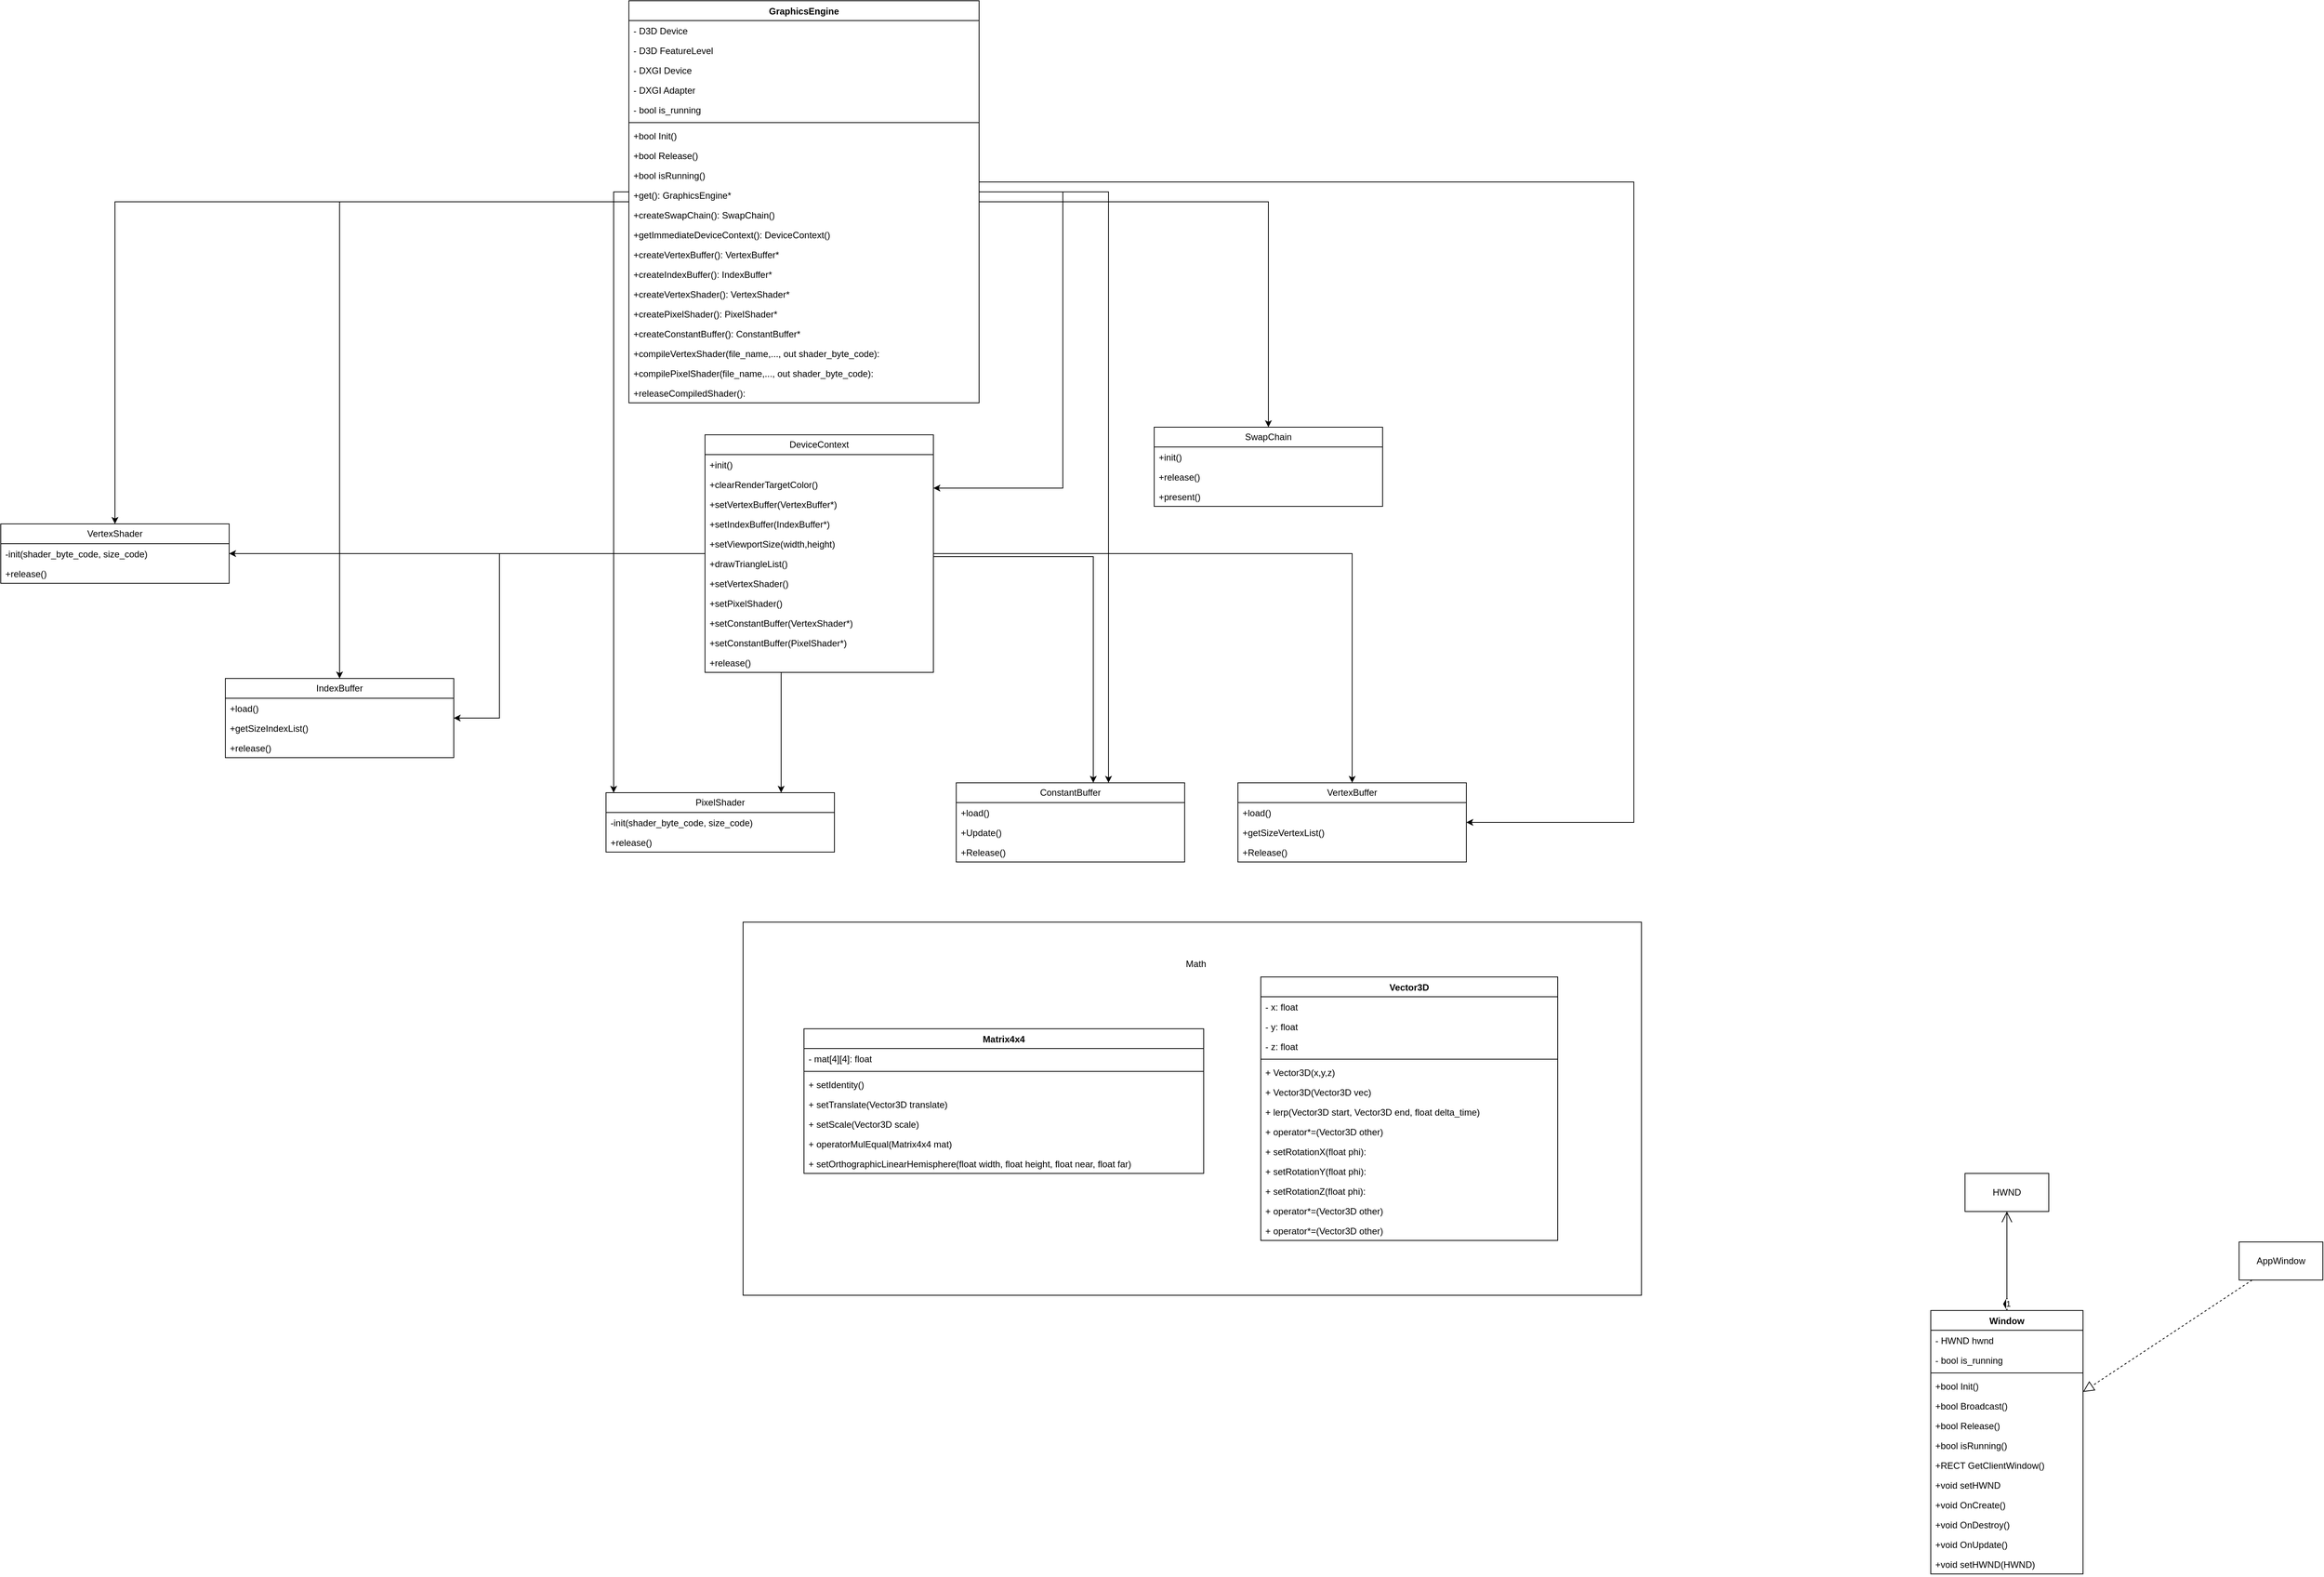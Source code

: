 <mxfile version="21.7.2" type="device">
  <diagram name="Page-1" id="yg1UOhHMfB_ScHXUUcJH">
    <mxGraphModel dx="2525" dy="1938" grid="1" gridSize="10" guides="1" tooltips="1" connect="1" arrows="1" fold="1" page="1" pageScale="1" pageWidth="850" pageHeight="1100" math="0" shadow="0">
      <root>
        <mxCell id="0" />
        <mxCell id="1" parent="0" />
        <mxCell id="bQHfDFO3GR3bAwzlNW8e-2" value="Window" style="swimlane;fontStyle=1;align=center;verticalAlign=top;childLayout=stackLayout;horizontal=1;startSize=26;horizontalStack=0;resizeParent=1;resizeParentMax=0;resizeLast=0;collapsible=1;marginBottom=0;whiteSpace=wrap;html=1;" parent="1" vertex="1">
          <mxGeometry x="1960" y="740" width="200" height="346" as="geometry" />
        </mxCell>
        <mxCell id="bQHfDFO3GR3bAwzlNW8e-3" value="- HWND hwnd" style="text;strokeColor=none;fillColor=none;align=left;verticalAlign=top;spacingLeft=4;spacingRight=4;overflow=hidden;rotatable=0;points=[[0,0.5],[1,0.5]];portConstraint=eastwest;whiteSpace=wrap;html=1;" parent="bQHfDFO3GR3bAwzlNW8e-2" vertex="1">
          <mxGeometry y="26" width="200" height="26" as="geometry" />
        </mxCell>
        <mxCell id="bQHfDFO3GR3bAwzlNW8e-7" value="- bool is_running" style="text;strokeColor=none;fillColor=none;align=left;verticalAlign=top;spacingLeft=4;spacingRight=4;overflow=hidden;rotatable=0;points=[[0,0.5],[1,0.5]];portConstraint=eastwest;whiteSpace=wrap;html=1;" parent="bQHfDFO3GR3bAwzlNW8e-2" vertex="1">
          <mxGeometry y="52" width="200" height="26" as="geometry" />
        </mxCell>
        <mxCell id="bQHfDFO3GR3bAwzlNW8e-4" value="" style="line;strokeWidth=1;fillColor=none;align=left;verticalAlign=middle;spacingTop=-1;spacingLeft=3;spacingRight=3;rotatable=0;labelPosition=right;points=[];portConstraint=eastwest;strokeColor=inherit;" parent="bQHfDFO3GR3bAwzlNW8e-2" vertex="1">
          <mxGeometry y="78" width="200" height="8" as="geometry" />
        </mxCell>
        <mxCell id="bQHfDFO3GR3bAwzlNW8e-5" value="+bool Init()" style="text;strokeColor=none;fillColor=none;align=left;verticalAlign=top;spacingLeft=4;spacingRight=4;overflow=hidden;rotatable=0;points=[[0,0.5],[1,0.5]];portConstraint=eastwest;whiteSpace=wrap;html=1;" parent="bQHfDFO3GR3bAwzlNW8e-2" vertex="1">
          <mxGeometry y="86" width="200" height="26" as="geometry" />
        </mxCell>
        <mxCell id="bQHfDFO3GR3bAwzlNW8e-9" value="+bool Broadcast()" style="text;strokeColor=none;fillColor=none;align=left;verticalAlign=top;spacingLeft=4;spacingRight=4;overflow=hidden;rotatable=0;points=[[0,0.5],[1,0.5]];portConstraint=eastwest;whiteSpace=wrap;html=1;" parent="bQHfDFO3GR3bAwzlNW8e-2" vertex="1">
          <mxGeometry y="112" width="200" height="26" as="geometry" />
        </mxCell>
        <mxCell id="bQHfDFO3GR3bAwzlNW8e-10" value="+bool Release()" style="text;strokeColor=none;fillColor=none;align=left;verticalAlign=top;spacingLeft=4;spacingRight=4;overflow=hidden;rotatable=0;points=[[0,0.5],[1,0.5]];portConstraint=eastwest;whiteSpace=wrap;html=1;" parent="bQHfDFO3GR3bAwzlNW8e-2" vertex="1">
          <mxGeometry y="138" width="200" height="26" as="geometry" />
        </mxCell>
        <mxCell id="bQHfDFO3GR3bAwzlNW8e-11" value="+bool isRunning()" style="text;strokeColor=none;fillColor=none;align=left;verticalAlign=top;spacingLeft=4;spacingRight=4;overflow=hidden;rotatable=0;points=[[0,0.5],[1,0.5]];portConstraint=eastwest;whiteSpace=wrap;html=1;" parent="bQHfDFO3GR3bAwzlNW8e-2" vertex="1">
          <mxGeometry y="164" width="200" height="26" as="geometry" />
        </mxCell>
        <mxCell id="bQHfDFO3GR3bAwzlNW8e-12" value="+RECT GetClientWindow()" style="text;strokeColor=none;fillColor=none;align=left;verticalAlign=top;spacingLeft=4;spacingRight=4;overflow=hidden;rotatable=0;points=[[0,0.5],[1,0.5]];portConstraint=eastwest;whiteSpace=wrap;html=1;" parent="bQHfDFO3GR3bAwzlNW8e-2" vertex="1">
          <mxGeometry y="190" width="200" height="26" as="geometry" />
        </mxCell>
        <mxCell id="bQHfDFO3GR3bAwzlNW8e-17" value="+void setHWND" style="text;strokeColor=none;fillColor=none;align=left;verticalAlign=top;spacingLeft=4;spacingRight=4;overflow=hidden;rotatable=0;points=[[0,0.5],[1,0.5]];portConstraint=eastwest;whiteSpace=wrap;html=1;" parent="bQHfDFO3GR3bAwzlNW8e-2" vertex="1">
          <mxGeometry y="216" width="200" height="26" as="geometry" />
        </mxCell>
        <mxCell id="bQHfDFO3GR3bAwzlNW8e-18" value="+void OnCreate()" style="text;strokeColor=none;fillColor=none;align=left;verticalAlign=top;spacingLeft=4;spacingRight=4;overflow=hidden;rotatable=0;points=[[0,0.5],[1,0.5]];portConstraint=eastwest;whiteSpace=wrap;html=1;" parent="bQHfDFO3GR3bAwzlNW8e-2" vertex="1">
          <mxGeometry y="242" width="200" height="26" as="geometry" />
        </mxCell>
        <mxCell id="bQHfDFO3GR3bAwzlNW8e-19" value="+void OnDestroy()" style="text;strokeColor=none;fillColor=none;align=left;verticalAlign=top;spacingLeft=4;spacingRight=4;overflow=hidden;rotatable=0;points=[[0,0.5],[1,0.5]];portConstraint=eastwest;whiteSpace=wrap;html=1;" parent="bQHfDFO3GR3bAwzlNW8e-2" vertex="1">
          <mxGeometry y="268" width="200" height="26" as="geometry" />
        </mxCell>
        <mxCell id="bQHfDFO3GR3bAwzlNW8e-20" value="+void OnUpdate()" style="text;strokeColor=none;fillColor=none;align=left;verticalAlign=top;spacingLeft=4;spacingRight=4;overflow=hidden;rotatable=0;points=[[0,0.5],[1,0.5]];portConstraint=eastwest;whiteSpace=wrap;html=1;" parent="bQHfDFO3GR3bAwzlNW8e-2" vertex="1">
          <mxGeometry y="294" width="200" height="26" as="geometry" />
        </mxCell>
        <mxCell id="bQHfDFO3GR3bAwzlNW8e-21" value="+void setHWND(HWND)" style="text;strokeColor=none;fillColor=none;align=left;verticalAlign=top;spacingLeft=4;spacingRight=4;overflow=hidden;rotatable=0;points=[[0,0.5],[1,0.5]];portConstraint=eastwest;whiteSpace=wrap;html=1;" parent="bQHfDFO3GR3bAwzlNW8e-2" vertex="1">
          <mxGeometry y="320" width="200" height="26" as="geometry" />
        </mxCell>
        <mxCell id="bQHfDFO3GR3bAwzlNW8e-22" value="HWND" style="html=1;whiteSpace=wrap;" parent="1" vertex="1">
          <mxGeometry x="2005" y="560" width="110" height="50" as="geometry" />
        </mxCell>
        <mxCell id="bQHfDFO3GR3bAwzlNW8e-24" value="1" style="endArrow=open;html=1;endSize=12;startArrow=diamondThin;startSize=14;startFill=1;edgeStyle=orthogonalEdgeStyle;align=left;verticalAlign=bottom;rounded=0;" parent="1" source="bQHfDFO3GR3bAwzlNW8e-2" target="bQHfDFO3GR3bAwzlNW8e-22" edge="1">
          <mxGeometry x="-1" y="3" relative="1" as="geometry">
            <mxPoint x="2110" y="1050" as="sourcePoint" />
            <mxPoint x="2270" y="1050" as="targetPoint" />
          </mxGeometry>
        </mxCell>
        <mxCell id="bQHfDFO3GR3bAwzlNW8e-25" value="AppWindow" style="html=1;whiteSpace=wrap;" parent="1" vertex="1">
          <mxGeometry x="2365" y="650" width="110" height="50" as="geometry" />
        </mxCell>
        <mxCell id="bQHfDFO3GR3bAwzlNW8e-26" value="" style="endArrow=block;dashed=1;endFill=0;endSize=12;html=1;rounded=0;" parent="1" source="bQHfDFO3GR3bAwzlNW8e-25" target="bQHfDFO3GR3bAwzlNW8e-2" edge="1">
          <mxGeometry width="160" relative="1" as="geometry">
            <mxPoint x="2030" y="1290" as="sourcePoint" />
            <mxPoint x="2190" y="1290" as="targetPoint" />
          </mxGeometry>
        </mxCell>
        <mxCell id="brOng0sfEjW7ek24EhCo-12" style="edgeStyle=orthogonalEdgeStyle;rounded=0;orthogonalLoop=1;jettySize=auto;html=1;" parent="1" source="bQHfDFO3GR3bAwzlNW8e-28" target="brOng0sfEjW7ek24EhCo-1" edge="1">
          <mxGeometry relative="1" as="geometry" />
        </mxCell>
        <mxCell id="sc2AI7lZrGjqT5ZqGcDs-10" style="edgeStyle=orthogonalEdgeStyle;rounded=0;orthogonalLoop=1;jettySize=auto;html=1;" parent="1" source="bQHfDFO3GR3bAwzlNW8e-28" target="sc2AI7lZrGjqT5ZqGcDs-2" edge="1">
          <mxGeometry relative="1" as="geometry">
            <Array as="points">
              <mxPoint x="230" y="-729" />
              <mxPoint x="230" y="99" />
            </Array>
          </mxGeometry>
        </mxCell>
        <mxCell id="oByZ-U0W49t-6vgpD6-_-10" style="edgeStyle=orthogonalEdgeStyle;rounded=0;orthogonalLoop=1;jettySize=auto;html=1;" parent="1" source="bQHfDFO3GR3bAwzlNW8e-28" target="oByZ-U0W49t-6vgpD6-_-1" edge="1">
          <mxGeometry relative="1" as="geometry">
            <Array as="points">
              <mxPoint x="880" y="-729" />
            </Array>
          </mxGeometry>
        </mxCell>
        <mxCell id="liAryn7tCuUiRiK10_9O-9" style="edgeStyle=orthogonalEdgeStyle;rounded=0;orthogonalLoop=1;jettySize=auto;html=1;" edge="1" parent="1" source="bQHfDFO3GR3bAwzlNW8e-28" target="liAryn7tCuUiRiK10_9O-3">
          <mxGeometry relative="1" as="geometry" />
        </mxCell>
        <mxCell id="bQHfDFO3GR3bAwzlNW8e-28" value="GraphicsEngine" style="swimlane;fontStyle=1;align=center;verticalAlign=top;childLayout=stackLayout;horizontal=1;startSize=26;horizontalStack=0;resizeParent=1;resizeParentMax=0;resizeLast=0;collapsible=1;marginBottom=0;whiteSpace=wrap;html=1;" parent="1" vertex="1">
          <mxGeometry x="250" y="-980" width="460" height="528" as="geometry" />
        </mxCell>
        <mxCell id="bQHfDFO3GR3bAwzlNW8e-29" value="- D3D Device" style="text;strokeColor=none;fillColor=none;align=left;verticalAlign=top;spacingLeft=4;spacingRight=4;overflow=hidden;rotatable=0;points=[[0,0.5],[1,0.5]];portConstraint=eastwest;whiteSpace=wrap;html=1;" parent="bQHfDFO3GR3bAwzlNW8e-28" vertex="1">
          <mxGeometry y="26" width="460" height="26" as="geometry" />
        </mxCell>
        <mxCell id="bQHfDFO3GR3bAwzlNW8e-42" value="- D3D FeatureLevel" style="text;strokeColor=none;fillColor=none;align=left;verticalAlign=top;spacingLeft=4;spacingRight=4;overflow=hidden;rotatable=0;points=[[0,0.5],[1,0.5]];portConstraint=eastwest;whiteSpace=wrap;html=1;" parent="bQHfDFO3GR3bAwzlNW8e-28" vertex="1">
          <mxGeometry y="52" width="460" height="26" as="geometry" />
        </mxCell>
        <mxCell id="bQHfDFO3GR3bAwzlNW8e-43" value="- DXGI Device" style="text;strokeColor=none;fillColor=none;align=left;verticalAlign=top;spacingLeft=4;spacingRight=4;overflow=hidden;rotatable=0;points=[[0,0.5],[1,0.5]];portConstraint=eastwest;whiteSpace=wrap;html=1;" parent="bQHfDFO3GR3bAwzlNW8e-28" vertex="1">
          <mxGeometry y="78" width="460" height="26" as="geometry" />
        </mxCell>
        <mxCell id="bQHfDFO3GR3bAwzlNW8e-44" value="- DXGI Adapter" style="text;strokeColor=none;fillColor=none;align=left;verticalAlign=top;spacingLeft=4;spacingRight=4;overflow=hidden;rotatable=0;points=[[0,0.5],[1,0.5]];portConstraint=eastwest;whiteSpace=wrap;html=1;" parent="bQHfDFO3GR3bAwzlNW8e-28" vertex="1">
          <mxGeometry y="104" width="460" height="26" as="geometry" />
        </mxCell>
        <mxCell id="bQHfDFO3GR3bAwzlNW8e-30" value="- bool is_running" style="text;strokeColor=none;fillColor=none;align=left;verticalAlign=top;spacingLeft=4;spacingRight=4;overflow=hidden;rotatable=0;points=[[0,0.5],[1,0.5]];portConstraint=eastwest;whiteSpace=wrap;html=1;" parent="bQHfDFO3GR3bAwzlNW8e-28" vertex="1">
          <mxGeometry y="130" width="460" height="26" as="geometry" />
        </mxCell>
        <mxCell id="bQHfDFO3GR3bAwzlNW8e-31" value="" style="line;strokeWidth=1;fillColor=none;align=left;verticalAlign=middle;spacingTop=-1;spacingLeft=3;spacingRight=3;rotatable=0;labelPosition=right;points=[];portConstraint=eastwest;strokeColor=inherit;" parent="bQHfDFO3GR3bAwzlNW8e-28" vertex="1">
          <mxGeometry y="156" width="460" height="8" as="geometry" />
        </mxCell>
        <mxCell id="bQHfDFO3GR3bAwzlNW8e-32" value="+bool Init()" style="text;strokeColor=none;fillColor=none;align=left;verticalAlign=top;spacingLeft=4;spacingRight=4;overflow=hidden;rotatable=0;points=[[0,0.5],[1,0.5]];portConstraint=eastwest;whiteSpace=wrap;html=1;" parent="bQHfDFO3GR3bAwzlNW8e-28" vertex="1">
          <mxGeometry y="164" width="460" height="26" as="geometry" />
        </mxCell>
        <mxCell id="bQHfDFO3GR3bAwzlNW8e-34" value="+bool Release()" style="text;strokeColor=none;fillColor=none;align=left;verticalAlign=top;spacingLeft=4;spacingRight=4;overflow=hidden;rotatable=0;points=[[0,0.5],[1,0.5]];portConstraint=eastwest;whiteSpace=wrap;html=1;" parent="bQHfDFO3GR3bAwzlNW8e-28" vertex="1">
          <mxGeometry y="190" width="460" height="26" as="geometry" />
        </mxCell>
        <mxCell id="bQHfDFO3GR3bAwzlNW8e-35" value="+bool isRunning()" style="text;strokeColor=none;fillColor=none;align=left;verticalAlign=top;spacingLeft=4;spacingRight=4;overflow=hidden;rotatable=0;points=[[0,0.5],[1,0.5]];portConstraint=eastwest;whiteSpace=wrap;html=1;" parent="bQHfDFO3GR3bAwzlNW8e-28" vertex="1">
          <mxGeometry y="216" width="460" height="26" as="geometry" />
        </mxCell>
        <mxCell id="bQHfDFO3GR3bAwzlNW8e-41" value="+get(): GraphicsEngine*" style="text;strokeColor=none;fillColor=none;align=left;verticalAlign=top;spacingLeft=4;spacingRight=4;overflow=hidden;rotatable=0;points=[[0,0.5],[1,0.5]];portConstraint=eastwest;whiteSpace=wrap;html=1;" parent="bQHfDFO3GR3bAwzlNW8e-28" vertex="1">
          <mxGeometry y="242" width="460" height="26" as="geometry" />
        </mxCell>
        <mxCell id="MTE2eQ_Hpy6BB3zy3P57-1" value="+createSwapChain(): SwapChain()" style="text;strokeColor=none;fillColor=none;align=left;verticalAlign=top;spacingLeft=4;spacingRight=4;overflow=hidden;rotatable=0;points=[[0,0.5],[1,0.5]];portConstraint=eastwest;whiteSpace=wrap;html=1;" parent="bQHfDFO3GR3bAwzlNW8e-28" vertex="1">
          <mxGeometry y="268" width="460" height="26" as="geometry" />
        </mxCell>
        <mxCell id="MTE2eQ_Hpy6BB3zy3P57-11" value="+getImmediateDeviceContext(): DeviceContext()" style="text;strokeColor=none;fillColor=none;align=left;verticalAlign=top;spacingLeft=4;spacingRight=4;overflow=hidden;rotatable=0;points=[[0,0.5],[1,0.5]];portConstraint=eastwest;whiteSpace=wrap;html=1;" parent="bQHfDFO3GR3bAwzlNW8e-28" vertex="1">
          <mxGeometry y="294" width="460" height="26" as="geometry" />
        </mxCell>
        <mxCell id="MTE2eQ_Hpy6BB3zy3P57-18" value="+createVertexBuffer(): VertexBuffer*" style="text;strokeColor=none;fillColor=none;align=left;verticalAlign=top;spacingLeft=4;spacingRight=4;overflow=hidden;rotatable=0;points=[[0,0.5],[1,0.5]];portConstraint=eastwest;whiteSpace=wrap;html=1;" parent="bQHfDFO3GR3bAwzlNW8e-28" vertex="1">
          <mxGeometry y="320" width="460" height="26" as="geometry" />
        </mxCell>
        <mxCell id="liAryn7tCuUiRiK10_9O-8" value="+createIndexBuffer(): IndexBuffer*" style="text;strokeColor=none;fillColor=none;align=left;verticalAlign=top;spacingLeft=4;spacingRight=4;overflow=hidden;rotatable=0;points=[[0,0.5],[1,0.5]];portConstraint=eastwest;whiteSpace=wrap;html=1;" vertex="1" parent="bQHfDFO3GR3bAwzlNW8e-28">
          <mxGeometry y="346" width="460" height="26" as="geometry" />
        </mxCell>
        <mxCell id="brOng0sfEjW7ek24EhCo-8" value="+createVertexShader(): VertexShader*" style="text;strokeColor=none;fillColor=none;align=left;verticalAlign=top;spacingLeft=4;spacingRight=4;overflow=hidden;rotatable=0;points=[[0,0.5],[1,0.5]];portConstraint=eastwest;whiteSpace=wrap;html=1;" parent="bQHfDFO3GR3bAwzlNW8e-28" vertex="1">
          <mxGeometry y="372" width="460" height="26" as="geometry" />
        </mxCell>
        <mxCell id="sc2AI7lZrGjqT5ZqGcDs-5" value="+createPixelShader(): PixelShader*" style="text;strokeColor=none;fillColor=none;align=left;verticalAlign=top;spacingLeft=4;spacingRight=4;overflow=hidden;rotatable=0;points=[[0,0.5],[1,0.5]];portConstraint=eastwest;whiteSpace=wrap;html=1;" parent="bQHfDFO3GR3bAwzlNW8e-28" vertex="1">
          <mxGeometry y="398" width="460" height="26" as="geometry" />
        </mxCell>
        <mxCell id="oByZ-U0W49t-6vgpD6-_-8" value="+createConstantBuffer(): ConstantBuffer*" style="text;strokeColor=none;fillColor=none;align=left;verticalAlign=top;spacingLeft=4;spacingRight=4;overflow=hidden;rotatable=0;points=[[0,0.5],[1,0.5]];portConstraint=eastwest;whiteSpace=wrap;html=1;" parent="bQHfDFO3GR3bAwzlNW8e-28" vertex="1">
          <mxGeometry y="424" width="460" height="26" as="geometry" />
        </mxCell>
        <mxCell id="brOng0sfEjW7ek24EhCo-9" value="+compileVertexShader(file_name,..., out shader_byte_code):&amp;nbsp;" style="text;strokeColor=none;fillColor=none;align=left;verticalAlign=top;spacingLeft=4;spacingRight=4;overflow=hidden;rotatable=0;points=[[0,0.5],[1,0.5]];portConstraint=eastwest;whiteSpace=wrap;html=1;" parent="bQHfDFO3GR3bAwzlNW8e-28" vertex="1">
          <mxGeometry y="450" width="460" height="26" as="geometry" />
        </mxCell>
        <mxCell id="sc2AI7lZrGjqT5ZqGcDs-6" value="+compilePixelShader(file_name,..., out shader_byte_code):&amp;nbsp;" style="text;strokeColor=none;fillColor=none;align=left;verticalAlign=top;spacingLeft=4;spacingRight=4;overflow=hidden;rotatable=0;points=[[0,0.5],[1,0.5]];portConstraint=eastwest;whiteSpace=wrap;html=1;" parent="bQHfDFO3GR3bAwzlNW8e-28" vertex="1">
          <mxGeometry y="476" width="460" height="26" as="geometry" />
        </mxCell>
        <mxCell id="brOng0sfEjW7ek24EhCo-11" value="+releaseCompiledShader():" style="text;strokeColor=none;fillColor=none;align=left;verticalAlign=top;spacingLeft=4;spacingRight=4;overflow=hidden;rotatable=0;points=[[0,0.5],[1,0.5]];portConstraint=eastwest;whiteSpace=wrap;html=1;" parent="bQHfDFO3GR3bAwzlNW8e-28" vertex="1">
          <mxGeometry y="502" width="460" height="26" as="geometry" />
        </mxCell>
        <mxCell id="MTE2eQ_Hpy6BB3zy3P57-3" value="SwapChain" style="swimlane;fontStyle=0;childLayout=stackLayout;horizontal=1;startSize=26;fillColor=none;horizontalStack=0;resizeParent=1;resizeParentMax=0;resizeLast=0;collapsible=1;marginBottom=0;whiteSpace=wrap;html=1;" parent="1" vertex="1">
          <mxGeometry x="940" y="-420" width="300" height="104" as="geometry" />
        </mxCell>
        <mxCell id="MTE2eQ_Hpy6BB3zy3P57-4" value="+init()" style="text;strokeColor=none;fillColor=none;align=left;verticalAlign=top;spacingLeft=4;spacingRight=4;overflow=hidden;rotatable=0;points=[[0,0.5],[1,0.5]];portConstraint=eastwest;whiteSpace=wrap;html=1;" parent="MTE2eQ_Hpy6BB3zy3P57-3" vertex="1">
          <mxGeometry y="26" width="300" height="26" as="geometry" />
        </mxCell>
        <mxCell id="MTE2eQ_Hpy6BB3zy3P57-5" value="+release()" style="text;strokeColor=none;fillColor=none;align=left;verticalAlign=top;spacingLeft=4;spacingRight=4;overflow=hidden;rotatable=0;points=[[0,0.5],[1,0.5]];portConstraint=eastwest;whiteSpace=wrap;html=1;" parent="MTE2eQ_Hpy6BB3zy3P57-3" vertex="1">
          <mxGeometry y="52" width="300" height="26" as="geometry" />
        </mxCell>
        <mxCell id="MTE2eQ_Hpy6BB3zy3P57-6" value="+present()" style="text;strokeColor=none;fillColor=none;align=left;verticalAlign=top;spacingLeft=4;spacingRight=4;overflow=hidden;rotatable=0;points=[[0,0.5],[1,0.5]];portConstraint=eastwest;whiteSpace=wrap;html=1;" parent="MTE2eQ_Hpy6BB3zy3P57-3" vertex="1">
          <mxGeometry y="78" width="300" height="26" as="geometry" />
        </mxCell>
        <mxCell id="MTE2eQ_Hpy6BB3zy3P57-2" style="rounded=0;orthogonalLoop=1;jettySize=auto;html=1;edgeStyle=orthogonalEdgeStyle;" parent="1" source="bQHfDFO3GR3bAwzlNW8e-28" target="MTE2eQ_Hpy6BB3zy3P57-3" edge="1">
          <mxGeometry relative="1" as="geometry">
            <mxPoint x="90" y="-370" as="targetPoint" />
          </mxGeometry>
        </mxCell>
        <mxCell id="brOng0sfEjW7ek24EhCo-15" style="edgeStyle=orthogonalEdgeStyle;rounded=0;orthogonalLoop=1;jettySize=auto;html=1;" parent="1" source="MTE2eQ_Hpy6BB3zy3P57-7" target="brOng0sfEjW7ek24EhCo-1" edge="1">
          <mxGeometry relative="1" as="geometry" />
        </mxCell>
        <mxCell id="sc2AI7lZrGjqT5ZqGcDs-1" style="edgeStyle=orthogonalEdgeStyle;rounded=0;orthogonalLoop=1;jettySize=auto;html=1;" parent="1" source="MTE2eQ_Hpy6BB3zy3P57-7" target="MTE2eQ_Hpy6BB3zy3P57-14" edge="1">
          <mxGeometry relative="1" as="geometry" />
        </mxCell>
        <mxCell id="sc2AI7lZrGjqT5ZqGcDs-8" style="edgeStyle=orthogonalEdgeStyle;rounded=0;orthogonalLoop=1;jettySize=auto;html=1;" parent="1" source="MTE2eQ_Hpy6BB3zy3P57-7" target="sc2AI7lZrGjqT5ZqGcDs-2" edge="1">
          <mxGeometry relative="1" as="geometry">
            <Array as="points">
              <mxPoint x="450" y="-80" />
              <mxPoint x="450" y="-80" />
            </Array>
          </mxGeometry>
        </mxCell>
        <mxCell id="oByZ-U0W49t-6vgpD6-_-9" style="edgeStyle=orthogonalEdgeStyle;rounded=0;orthogonalLoop=1;jettySize=auto;html=1;" parent="1" source="MTE2eQ_Hpy6BB3zy3P57-7" target="oByZ-U0W49t-6vgpD6-_-1" edge="1">
          <mxGeometry relative="1" as="geometry">
            <Array as="points">
              <mxPoint x="860" y="-250" />
            </Array>
          </mxGeometry>
        </mxCell>
        <mxCell id="liAryn7tCuUiRiK10_9O-10" style="edgeStyle=orthogonalEdgeStyle;rounded=0;orthogonalLoop=1;jettySize=auto;html=1;" edge="1" parent="1" source="MTE2eQ_Hpy6BB3zy3P57-7" target="liAryn7tCuUiRiK10_9O-3">
          <mxGeometry relative="1" as="geometry">
            <Array as="points">
              <mxPoint x="80" y="-254" />
              <mxPoint x="80" y="-38" />
            </Array>
          </mxGeometry>
        </mxCell>
        <mxCell id="MTE2eQ_Hpy6BB3zy3P57-7" value="DeviceContext" style="swimlane;fontStyle=0;childLayout=stackLayout;horizontal=1;startSize=26;fillColor=none;horizontalStack=0;resizeParent=1;resizeParentMax=0;resizeLast=0;collapsible=1;marginBottom=0;whiteSpace=wrap;html=1;" parent="1" vertex="1">
          <mxGeometry x="350" y="-410" width="300" height="312" as="geometry" />
        </mxCell>
        <mxCell id="MTE2eQ_Hpy6BB3zy3P57-8" value="+init()" style="text;strokeColor=none;fillColor=none;align=left;verticalAlign=top;spacingLeft=4;spacingRight=4;overflow=hidden;rotatable=0;points=[[0,0.5],[1,0.5]];portConstraint=eastwest;whiteSpace=wrap;html=1;" parent="MTE2eQ_Hpy6BB3zy3P57-7" vertex="1">
          <mxGeometry y="26" width="300" height="26" as="geometry" />
        </mxCell>
        <mxCell id="MTE2eQ_Hpy6BB3zy3P57-10" value="+clearRenderTargetColor()" style="text;strokeColor=none;fillColor=none;align=left;verticalAlign=top;spacingLeft=4;spacingRight=4;overflow=hidden;rotatable=0;points=[[0,0.5],[1,0.5]];portConstraint=eastwest;whiteSpace=wrap;html=1;" parent="MTE2eQ_Hpy6BB3zy3P57-7" vertex="1">
          <mxGeometry y="52" width="300" height="26" as="geometry" />
        </mxCell>
        <mxCell id="OnWpURV9hRiYNxDS7WEL-1" value="+setVertexBuffer(VertexBuffer*)" style="text;strokeColor=none;fillColor=none;align=left;verticalAlign=top;spacingLeft=4;spacingRight=4;overflow=hidden;rotatable=0;points=[[0,0.5],[1,0.5]];portConstraint=eastwest;whiteSpace=wrap;html=1;" parent="MTE2eQ_Hpy6BB3zy3P57-7" vertex="1">
          <mxGeometry y="78" width="300" height="26" as="geometry" />
        </mxCell>
        <mxCell id="liAryn7tCuUiRiK10_9O-7" value="+setIndexBuffer(IndexBuffer*)" style="text;strokeColor=none;fillColor=none;align=left;verticalAlign=top;spacingLeft=4;spacingRight=4;overflow=hidden;rotatable=0;points=[[0,0.5],[1,0.5]];portConstraint=eastwest;whiteSpace=wrap;html=1;" vertex="1" parent="MTE2eQ_Hpy6BB3zy3P57-7">
          <mxGeometry y="104" width="300" height="26" as="geometry" />
        </mxCell>
        <mxCell id="OnWpURV9hRiYNxDS7WEL-3" value="+setViewportSize(width,height)" style="text;strokeColor=none;fillColor=none;align=left;verticalAlign=top;spacingLeft=4;spacingRight=4;overflow=hidden;rotatable=0;points=[[0,0.5],[1,0.5]];portConstraint=eastwest;whiteSpace=wrap;html=1;" parent="MTE2eQ_Hpy6BB3zy3P57-7" vertex="1">
          <mxGeometry y="130" width="300" height="26" as="geometry" />
        </mxCell>
        <mxCell id="OnWpURV9hRiYNxDS7WEL-5" value="+drawTriangleList()" style="text;strokeColor=none;fillColor=none;align=left;verticalAlign=top;spacingLeft=4;spacingRight=4;overflow=hidden;rotatable=0;points=[[0,0.5],[1,0.5]];portConstraint=eastwest;whiteSpace=wrap;html=1;" parent="MTE2eQ_Hpy6BB3zy3P57-7" vertex="1">
          <mxGeometry y="156" width="300" height="26" as="geometry" />
        </mxCell>
        <mxCell id="brOng0sfEjW7ek24EhCo-14" value="+setVertexShader()" style="text;strokeColor=none;fillColor=none;align=left;verticalAlign=top;spacingLeft=4;spacingRight=4;overflow=hidden;rotatable=0;points=[[0,0.5],[1,0.5]];portConstraint=eastwest;whiteSpace=wrap;html=1;" parent="MTE2eQ_Hpy6BB3zy3P57-7" vertex="1">
          <mxGeometry y="182" width="300" height="26" as="geometry" />
        </mxCell>
        <mxCell id="sc2AI7lZrGjqT5ZqGcDs-7" value="+setPixelShader()" style="text;strokeColor=none;fillColor=none;align=left;verticalAlign=top;spacingLeft=4;spacingRight=4;overflow=hidden;rotatable=0;points=[[0,0.5],[1,0.5]];portConstraint=eastwest;whiteSpace=wrap;html=1;" parent="MTE2eQ_Hpy6BB3zy3P57-7" vertex="1">
          <mxGeometry y="208" width="300" height="26" as="geometry" />
        </mxCell>
        <mxCell id="oByZ-U0W49t-6vgpD6-_-5" value="+setConstantBuffer(VertexShader*)" style="text;strokeColor=none;fillColor=none;align=left;verticalAlign=top;spacingLeft=4;spacingRight=4;overflow=hidden;rotatable=0;points=[[0,0.5],[1,0.5]];portConstraint=eastwest;whiteSpace=wrap;html=1;" parent="MTE2eQ_Hpy6BB3zy3P57-7" vertex="1">
          <mxGeometry y="234" width="300" height="26" as="geometry" />
        </mxCell>
        <mxCell id="oByZ-U0W49t-6vgpD6-_-7" value="+setConstantBuffer(PixelShader*)" style="text;strokeColor=none;fillColor=none;align=left;verticalAlign=top;spacingLeft=4;spacingRight=4;overflow=hidden;rotatable=0;points=[[0,0.5],[1,0.5]];portConstraint=eastwest;whiteSpace=wrap;html=1;" parent="MTE2eQ_Hpy6BB3zy3P57-7" vertex="1">
          <mxGeometry y="260" width="300" height="26" as="geometry" />
        </mxCell>
        <mxCell id="OnWpURV9hRiYNxDS7WEL-4" value="+release()" style="text;strokeColor=none;fillColor=none;align=left;verticalAlign=top;spacingLeft=4;spacingRight=4;overflow=hidden;rotatable=0;points=[[0,0.5],[1,0.5]];portConstraint=eastwest;whiteSpace=wrap;html=1;" parent="MTE2eQ_Hpy6BB3zy3P57-7" vertex="1">
          <mxGeometry y="286" width="300" height="26" as="geometry" />
        </mxCell>
        <mxCell id="MTE2eQ_Hpy6BB3zy3P57-13" style="edgeStyle=orthogonalEdgeStyle;rounded=0;orthogonalLoop=1;jettySize=auto;html=1;" parent="1" source="bQHfDFO3GR3bAwzlNW8e-28" target="MTE2eQ_Hpy6BB3zy3P57-7" edge="1">
          <mxGeometry relative="1" as="geometry">
            <Array as="points">
              <mxPoint x="820" y="-729" />
              <mxPoint x="820" y="-340" />
            </Array>
          </mxGeometry>
        </mxCell>
        <mxCell id="MTE2eQ_Hpy6BB3zy3P57-14" value="VertexBuffer" style="swimlane;fontStyle=0;childLayout=stackLayout;horizontal=1;startSize=26;fillColor=none;horizontalStack=0;resizeParent=1;resizeParentMax=0;resizeLast=0;collapsible=1;marginBottom=0;whiteSpace=wrap;html=1;" parent="1" vertex="1">
          <mxGeometry x="1050" y="47" width="300" height="104" as="geometry" />
        </mxCell>
        <mxCell id="MTE2eQ_Hpy6BB3zy3P57-15" value="+load()" style="text;strokeColor=none;fillColor=none;align=left;verticalAlign=top;spacingLeft=4;spacingRight=4;overflow=hidden;rotatable=0;points=[[0,0.5],[1,0.5]];portConstraint=eastwest;whiteSpace=wrap;html=1;" parent="MTE2eQ_Hpy6BB3zy3P57-14" vertex="1">
          <mxGeometry y="26" width="300" height="26" as="geometry" />
        </mxCell>
        <mxCell id="MTE2eQ_Hpy6BB3zy3P57-16" value="+getSizeVertexList()" style="text;strokeColor=none;fillColor=none;align=left;verticalAlign=top;spacingLeft=4;spacingRight=4;overflow=hidden;rotatable=0;points=[[0,0.5],[1,0.5]];portConstraint=eastwest;whiteSpace=wrap;html=1;" parent="MTE2eQ_Hpy6BB3zy3P57-14" vertex="1">
          <mxGeometry y="52" width="300" height="26" as="geometry" />
        </mxCell>
        <mxCell id="MTE2eQ_Hpy6BB3zy3P57-17" value="+Release()" style="text;strokeColor=none;fillColor=none;align=left;verticalAlign=top;spacingLeft=4;spacingRight=4;overflow=hidden;rotatable=0;points=[[0,0.5],[1,0.5]];portConstraint=eastwest;whiteSpace=wrap;html=1;" parent="MTE2eQ_Hpy6BB3zy3P57-14" vertex="1">
          <mxGeometry y="78" width="300" height="26" as="geometry" />
        </mxCell>
        <mxCell id="MTE2eQ_Hpy6BB3zy3P57-19" style="edgeStyle=orthogonalEdgeStyle;rounded=0;orthogonalLoop=1;jettySize=auto;html=1;" parent="1" source="bQHfDFO3GR3bAwzlNW8e-28" target="MTE2eQ_Hpy6BB3zy3P57-14" edge="1">
          <mxGeometry relative="1" as="geometry">
            <Array as="points">
              <mxPoint x="1570" y="-742" />
            </Array>
          </mxGeometry>
        </mxCell>
        <mxCell id="brOng0sfEjW7ek24EhCo-1" value="VertexShader" style="swimlane;fontStyle=0;childLayout=stackLayout;horizontal=1;startSize=26;fillColor=none;horizontalStack=0;resizeParent=1;resizeParentMax=0;resizeLast=0;collapsible=1;marginBottom=0;whiteSpace=wrap;html=1;" parent="1" vertex="1">
          <mxGeometry x="-575" y="-293" width="300" height="78" as="geometry" />
        </mxCell>
        <mxCell id="brOng0sfEjW7ek24EhCo-3" value="-init(shader_byte_code, size_code)" style="text;strokeColor=none;fillColor=none;align=left;verticalAlign=top;spacingLeft=4;spacingRight=4;overflow=hidden;rotatable=0;points=[[0,0.5],[1,0.5]];portConstraint=eastwest;whiteSpace=wrap;html=1;" parent="brOng0sfEjW7ek24EhCo-1" vertex="1">
          <mxGeometry y="26" width="300" height="26" as="geometry" />
        </mxCell>
        <mxCell id="brOng0sfEjW7ek24EhCo-7" value="+release()" style="text;strokeColor=none;fillColor=none;align=left;verticalAlign=top;spacingLeft=4;spacingRight=4;overflow=hidden;rotatable=0;points=[[0,0.5],[1,0.5]];portConstraint=eastwest;whiteSpace=wrap;html=1;" parent="brOng0sfEjW7ek24EhCo-1" vertex="1">
          <mxGeometry y="52" width="300" height="26" as="geometry" />
        </mxCell>
        <mxCell id="sc2AI7lZrGjqT5ZqGcDs-2" value="PixelShader" style="swimlane;fontStyle=0;childLayout=stackLayout;horizontal=1;startSize=26;fillColor=none;horizontalStack=0;resizeParent=1;resizeParentMax=0;resizeLast=0;collapsible=1;marginBottom=0;whiteSpace=wrap;html=1;" parent="1" vertex="1">
          <mxGeometry x="220" y="60" width="300" height="78" as="geometry" />
        </mxCell>
        <mxCell id="sc2AI7lZrGjqT5ZqGcDs-3" value="-init(shader_byte_code, size_code)" style="text;strokeColor=none;fillColor=none;align=left;verticalAlign=top;spacingLeft=4;spacingRight=4;overflow=hidden;rotatable=0;points=[[0,0.5],[1,0.5]];portConstraint=eastwest;whiteSpace=wrap;html=1;" parent="sc2AI7lZrGjqT5ZqGcDs-2" vertex="1">
          <mxGeometry y="26" width="300" height="26" as="geometry" />
        </mxCell>
        <mxCell id="sc2AI7lZrGjqT5ZqGcDs-4" value="+release()" style="text;strokeColor=none;fillColor=none;align=left;verticalAlign=top;spacingLeft=4;spacingRight=4;overflow=hidden;rotatable=0;points=[[0,0.5],[1,0.5]];portConstraint=eastwest;whiteSpace=wrap;html=1;" parent="sc2AI7lZrGjqT5ZqGcDs-2" vertex="1">
          <mxGeometry y="52" width="300" height="26" as="geometry" />
        </mxCell>
        <mxCell id="oByZ-U0W49t-6vgpD6-_-1" value="ConstantBuffer" style="swimlane;fontStyle=0;childLayout=stackLayout;horizontal=1;startSize=26;fillColor=none;horizontalStack=0;resizeParent=1;resizeParentMax=0;resizeLast=0;collapsible=1;marginBottom=0;whiteSpace=wrap;html=1;" parent="1" vertex="1">
          <mxGeometry x="680" y="47" width="300" height="104" as="geometry" />
        </mxCell>
        <mxCell id="oByZ-U0W49t-6vgpD6-_-2" value="+load()" style="text;strokeColor=none;fillColor=none;align=left;verticalAlign=top;spacingLeft=4;spacingRight=4;overflow=hidden;rotatable=0;points=[[0,0.5],[1,0.5]];portConstraint=eastwest;whiteSpace=wrap;html=1;" parent="oByZ-U0W49t-6vgpD6-_-1" vertex="1">
          <mxGeometry y="26" width="300" height="26" as="geometry" />
        </mxCell>
        <mxCell id="oByZ-U0W49t-6vgpD6-_-3" value="+Update()" style="text;strokeColor=none;fillColor=none;align=left;verticalAlign=top;spacingLeft=4;spacingRight=4;overflow=hidden;rotatable=0;points=[[0,0.5],[1,0.5]];portConstraint=eastwest;whiteSpace=wrap;html=1;" parent="oByZ-U0W49t-6vgpD6-_-1" vertex="1">
          <mxGeometry y="52" width="300" height="26" as="geometry" />
        </mxCell>
        <mxCell id="oByZ-U0W49t-6vgpD6-_-4" value="+Release()" style="text;strokeColor=none;fillColor=none;align=left;verticalAlign=top;spacingLeft=4;spacingRight=4;overflow=hidden;rotatable=0;points=[[0,0.5],[1,0.5]];portConstraint=eastwest;whiteSpace=wrap;html=1;" parent="oByZ-U0W49t-6vgpD6-_-1" vertex="1">
          <mxGeometry y="78" width="300" height="26" as="geometry" />
        </mxCell>
        <mxCell id="Wx2Sr3F5AI9a-xJ9Y7O6-24" value="" style="rounded=0;whiteSpace=wrap;html=1;" parent="1" vertex="1">
          <mxGeometry x="400" y="230" width="1180" height="490" as="geometry" />
        </mxCell>
        <mxCell id="Wx2Sr3F5AI9a-xJ9Y7O6-5" value="Vector3D" style="swimlane;fontStyle=1;align=center;verticalAlign=top;childLayout=stackLayout;horizontal=1;startSize=26;horizontalStack=0;resizeParent=1;resizeParentMax=0;resizeLast=0;collapsible=1;marginBottom=0;whiteSpace=wrap;html=1;" parent="1" vertex="1">
          <mxGeometry x="1080" y="302" width="390" height="346" as="geometry" />
        </mxCell>
        <mxCell id="Wx2Sr3F5AI9a-xJ9Y7O6-6" value="- x: float" style="text;strokeColor=none;fillColor=none;align=left;verticalAlign=top;spacingLeft=4;spacingRight=4;overflow=hidden;rotatable=0;points=[[0,0.5],[1,0.5]];portConstraint=eastwest;whiteSpace=wrap;html=1;" parent="Wx2Sr3F5AI9a-xJ9Y7O6-5" vertex="1">
          <mxGeometry y="26" width="390" height="26" as="geometry" />
        </mxCell>
        <mxCell id="Wx2Sr3F5AI9a-xJ9Y7O6-10" value="- y: float" style="text;strokeColor=none;fillColor=none;align=left;verticalAlign=top;spacingLeft=4;spacingRight=4;overflow=hidden;rotatable=0;points=[[0,0.5],[1,0.5]];portConstraint=eastwest;whiteSpace=wrap;html=1;" parent="Wx2Sr3F5AI9a-xJ9Y7O6-5" vertex="1">
          <mxGeometry y="52" width="390" height="26" as="geometry" />
        </mxCell>
        <mxCell id="Wx2Sr3F5AI9a-xJ9Y7O6-9" value="- z: float" style="text;strokeColor=none;fillColor=none;align=left;verticalAlign=top;spacingLeft=4;spacingRight=4;overflow=hidden;rotatable=0;points=[[0,0.5],[1,0.5]];portConstraint=eastwest;whiteSpace=wrap;html=1;" parent="Wx2Sr3F5AI9a-xJ9Y7O6-5" vertex="1">
          <mxGeometry y="78" width="390" height="26" as="geometry" />
        </mxCell>
        <mxCell id="Wx2Sr3F5AI9a-xJ9Y7O6-7" value="" style="line;strokeWidth=1;fillColor=none;align=left;verticalAlign=middle;spacingTop=-1;spacingLeft=3;spacingRight=3;rotatable=0;labelPosition=right;points=[];portConstraint=eastwest;strokeColor=inherit;" parent="Wx2Sr3F5AI9a-xJ9Y7O6-5" vertex="1">
          <mxGeometry y="104" width="390" height="8" as="geometry" />
        </mxCell>
        <mxCell id="Wx2Sr3F5AI9a-xJ9Y7O6-8" value="+ Vector3D(x,y,z)" style="text;strokeColor=none;fillColor=none;align=left;verticalAlign=top;spacingLeft=4;spacingRight=4;overflow=hidden;rotatable=0;points=[[0,0.5],[1,0.5]];portConstraint=eastwest;whiteSpace=wrap;html=1;" parent="Wx2Sr3F5AI9a-xJ9Y7O6-5" vertex="1">
          <mxGeometry y="112" width="390" height="26" as="geometry" />
        </mxCell>
        <mxCell id="Wx2Sr3F5AI9a-xJ9Y7O6-11" value="+ Vector3D(Vector3D vec)" style="text;strokeColor=none;fillColor=none;align=left;verticalAlign=top;spacingLeft=4;spacingRight=4;overflow=hidden;rotatable=0;points=[[0,0.5],[1,0.5]];portConstraint=eastwest;whiteSpace=wrap;html=1;" parent="Wx2Sr3F5AI9a-xJ9Y7O6-5" vertex="1">
          <mxGeometry y="138" width="390" height="26" as="geometry" />
        </mxCell>
        <mxCell id="Wx2Sr3F5AI9a-xJ9Y7O6-12" value="+ lerp(Vector3D start, Vector3D end, float delta_time)" style="text;strokeColor=none;fillColor=none;align=left;verticalAlign=top;spacingLeft=4;spacingRight=4;overflow=hidden;rotatable=0;points=[[0,0.5],[1,0.5]];portConstraint=eastwest;whiteSpace=wrap;html=1;" parent="Wx2Sr3F5AI9a-xJ9Y7O6-5" vertex="1">
          <mxGeometry y="164" width="390" height="26" as="geometry" />
        </mxCell>
        <mxCell id="liAryn7tCuUiRiK10_9O-11" value="+ operator*=(Vector3D other)" style="text;strokeColor=none;fillColor=none;align=left;verticalAlign=top;spacingLeft=4;spacingRight=4;overflow=hidden;rotatable=0;points=[[0,0.5],[1,0.5]];portConstraint=eastwest;whiteSpace=wrap;html=1;" vertex="1" parent="Wx2Sr3F5AI9a-xJ9Y7O6-5">
          <mxGeometry y="190" width="390" height="26" as="geometry" />
        </mxCell>
        <mxCell id="liAryn7tCuUiRiK10_9O-12" value="+ setRotationX(float phi):" style="text;strokeColor=none;fillColor=none;align=left;verticalAlign=top;spacingLeft=4;spacingRight=4;overflow=hidden;rotatable=0;points=[[0,0.5],[1,0.5]];portConstraint=eastwest;whiteSpace=wrap;html=1;" vertex="1" parent="Wx2Sr3F5AI9a-xJ9Y7O6-5">
          <mxGeometry y="216" width="390" height="26" as="geometry" />
        </mxCell>
        <mxCell id="liAryn7tCuUiRiK10_9O-17" value="+ setRotationY(float phi):" style="text;strokeColor=none;fillColor=none;align=left;verticalAlign=top;spacingLeft=4;spacingRight=4;overflow=hidden;rotatable=0;points=[[0,0.5],[1,0.5]];portConstraint=eastwest;whiteSpace=wrap;html=1;" vertex="1" parent="Wx2Sr3F5AI9a-xJ9Y7O6-5">
          <mxGeometry y="242" width="390" height="26" as="geometry" />
        </mxCell>
        <mxCell id="liAryn7tCuUiRiK10_9O-16" value="+ setRotationZ(float phi):" style="text;strokeColor=none;fillColor=none;align=left;verticalAlign=top;spacingLeft=4;spacingRight=4;overflow=hidden;rotatable=0;points=[[0,0.5],[1,0.5]];portConstraint=eastwest;whiteSpace=wrap;html=1;" vertex="1" parent="Wx2Sr3F5AI9a-xJ9Y7O6-5">
          <mxGeometry y="268" width="390" height="26" as="geometry" />
        </mxCell>
        <mxCell id="liAryn7tCuUiRiK10_9O-13" value="+ operator*=(Vector3D other)" style="text;strokeColor=none;fillColor=none;align=left;verticalAlign=top;spacingLeft=4;spacingRight=4;overflow=hidden;rotatable=0;points=[[0,0.5],[1,0.5]];portConstraint=eastwest;whiteSpace=wrap;html=1;" vertex="1" parent="Wx2Sr3F5AI9a-xJ9Y7O6-5">
          <mxGeometry y="294" width="390" height="26" as="geometry" />
        </mxCell>
        <mxCell id="liAryn7tCuUiRiK10_9O-14" value="+ operator*=(Vector3D other)" style="text;strokeColor=none;fillColor=none;align=left;verticalAlign=top;spacingLeft=4;spacingRight=4;overflow=hidden;rotatable=0;points=[[0,0.5],[1,0.5]];portConstraint=eastwest;whiteSpace=wrap;html=1;" vertex="1" parent="Wx2Sr3F5AI9a-xJ9Y7O6-5">
          <mxGeometry y="320" width="390" height="26" as="geometry" />
        </mxCell>
        <mxCell id="Wx2Sr3F5AI9a-xJ9Y7O6-13" value="Matrix4x4" style="swimlane;fontStyle=1;align=center;verticalAlign=top;childLayout=stackLayout;horizontal=1;startSize=26;horizontalStack=0;resizeParent=1;resizeParentMax=0;resizeLast=0;collapsible=1;marginBottom=0;whiteSpace=wrap;html=1;" parent="1" vertex="1">
          <mxGeometry x="480" y="370" width="525" height="190" as="geometry" />
        </mxCell>
        <mxCell id="Wx2Sr3F5AI9a-xJ9Y7O6-14" value="- mat[4][4]: float" style="text;strokeColor=none;fillColor=none;align=left;verticalAlign=top;spacingLeft=4;spacingRight=4;overflow=hidden;rotatable=0;points=[[0,0.5],[1,0.5]];portConstraint=eastwest;whiteSpace=wrap;html=1;" parent="Wx2Sr3F5AI9a-xJ9Y7O6-13" vertex="1">
          <mxGeometry y="26" width="525" height="26" as="geometry" />
        </mxCell>
        <mxCell id="Wx2Sr3F5AI9a-xJ9Y7O6-17" value="" style="line;strokeWidth=1;fillColor=none;align=left;verticalAlign=middle;spacingTop=-1;spacingLeft=3;spacingRight=3;rotatable=0;labelPosition=right;points=[];portConstraint=eastwest;strokeColor=inherit;" parent="Wx2Sr3F5AI9a-xJ9Y7O6-13" vertex="1">
          <mxGeometry y="52" width="525" height="8" as="geometry" />
        </mxCell>
        <mxCell id="Wx2Sr3F5AI9a-xJ9Y7O6-18" value="+ setIdentity()" style="text;strokeColor=none;fillColor=none;align=left;verticalAlign=top;spacingLeft=4;spacingRight=4;overflow=hidden;rotatable=0;points=[[0,0.5],[1,0.5]];portConstraint=eastwest;whiteSpace=wrap;html=1;" parent="Wx2Sr3F5AI9a-xJ9Y7O6-13" vertex="1">
          <mxGeometry y="60" width="525" height="26" as="geometry" />
        </mxCell>
        <mxCell id="Wx2Sr3F5AI9a-xJ9Y7O6-19" value="+ setTranslate(Vector3D translate)" style="text;strokeColor=none;fillColor=none;align=left;verticalAlign=top;spacingLeft=4;spacingRight=4;overflow=hidden;rotatable=0;points=[[0,0.5],[1,0.5]];portConstraint=eastwest;whiteSpace=wrap;html=1;" parent="Wx2Sr3F5AI9a-xJ9Y7O6-13" vertex="1">
          <mxGeometry y="86" width="525" height="26" as="geometry" />
        </mxCell>
        <mxCell id="Wx2Sr3F5AI9a-xJ9Y7O6-20" value="+ setScale(Vector3D scale)" style="text;strokeColor=none;fillColor=none;align=left;verticalAlign=top;spacingLeft=4;spacingRight=4;overflow=hidden;rotatable=0;points=[[0,0.5],[1,0.5]];portConstraint=eastwest;whiteSpace=wrap;html=1;" parent="Wx2Sr3F5AI9a-xJ9Y7O6-13" vertex="1">
          <mxGeometry y="112" width="525" height="26" as="geometry" />
        </mxCell>
        <mxCell id="Wx2Sr3F5AI9a-xJ9Y7O6-21" value="+ operatorMulEqual(Matrix4x4 mat)" style="text;strokeColor=none;fillColor=none;align=left;verticalAlign=top;spacingLeft=4;spacingRight=4;overflow=hidden;rotatable=0;points=[[0,0.5],[1,0.5]];portConstraint=eastwest;whiteSpace=wrap;html=1;" parent="Wx2Sr3F5AI9a-xJ9Y7O6-13" vertex="1">
          <mxGeometry y="138" width="525" height="26" as="geometry" />
        </mxCell>
        <mxCell id="Wx2Sr3F5AI9a-xJ9Y7O6-22" value="+ setOrthographicLinearHemisphere(float width, float height, float near, float far)" style="text;strokeColor=none;fillColor=none;align=left;verticalAlign=top;spacingLeft=4;spacingRight=4;overflow=hidden;rotatable=0;points=[[0,0.5],[1,0.5]];portConstraint=eastwest;whiteSpace=wrap;html=1;" parent="Wx2Sr3F5AI9a-xJ9Y7O6-13" vertex="1">
          <mxGeometry y="164" width="525" height="26" as="geometry" />
        </mxCell>
        <mxCell id="Wx2Sr3F5AI9a-xJ9Y7O6-25" value="Math" style="text;html=1;strokeColor=none;fillColor=none;align=center;verticalAlign=middle;whiteSpace=wrap;rounded=0;" parent="1" vertex="1">
          <mxGeometry x="800" y="250" width="390" height="70" as="geometry" />
        </mxCell>
        <mxCell id="liAryn7tCuUiRiK10_9O-3" value="IndexBuffer" style="swimlane;fontStyle=0;childLayout=stackLayout;horizontal=1;startSize=26;fillColor=none;horizontalStack=0;resizeParent=1;resizeParentMax=0;resizeLast=0;collapsible=1;marginBottom=0;whiteSpace=wrap;html=1;" vertex="1" parent="1">
          <mxGeometry x="-280" y="-90" width="300" height="104" as="geometry" />
        </mxCell>
        <mxCell id="liAryn7tCuUiRiK10_9O-4" value="+load()" style="text;strokeColor=none;fillColor=none;align=left;verticalAlign=top;spacingLeft=4;spacingRight=4;overflow=hidden;rotatable=0;points=[[0,0.5],[1,0.5]];portConstraint=eastwest;whiteSpace=wrap;html=1;" vertex="1" parent="liAryn7tCuUiRiK10_9O-3">
          <mxGeometry y="26" width="300" height="26" as="geometry" />
        </mxCell>
        <mxCell id="liAryn7tCuUiRiK10_9O-5" value="+getSizeIndexList()" style="text;strokeColor=none;fillColor=none;align=left;verticalAlign=top;spacingLeft=4;spacingRight=4;overflow=hidden;rotatable=0;points=[[0,0.5],[1,0.5]];portConstraint=eastwest;whiteSpace=wrap;html=1;" vertex="1" parent="liAryn7tCuUiRiK10_9O-3">
          <mxGeometry y="52" width="300" height="26" as="geometry" />
        </mxCell>
        <mxCell id="liAryn7tCuUiRiK10_9O-6" value="+release()" style="text;strokeColor=none;fillColor=none;align=left;verticalAlign=top;spacingLeft=4;spacingRight=4;overflow=hidden;rotatable=0;points=[[0,0.5],[1,0.5]];portConstraint=eastwest;whiteSpace=wrap;html=1;" vertex="1" parent="liAryn7tCuUiRiK10_9O-3">
          <mxGeometry y="78" width="300" height="26" as="geometry" />
        </mxCell>
      </root>
    </mxGraphModel>
  </diagram>
</mxfile>
